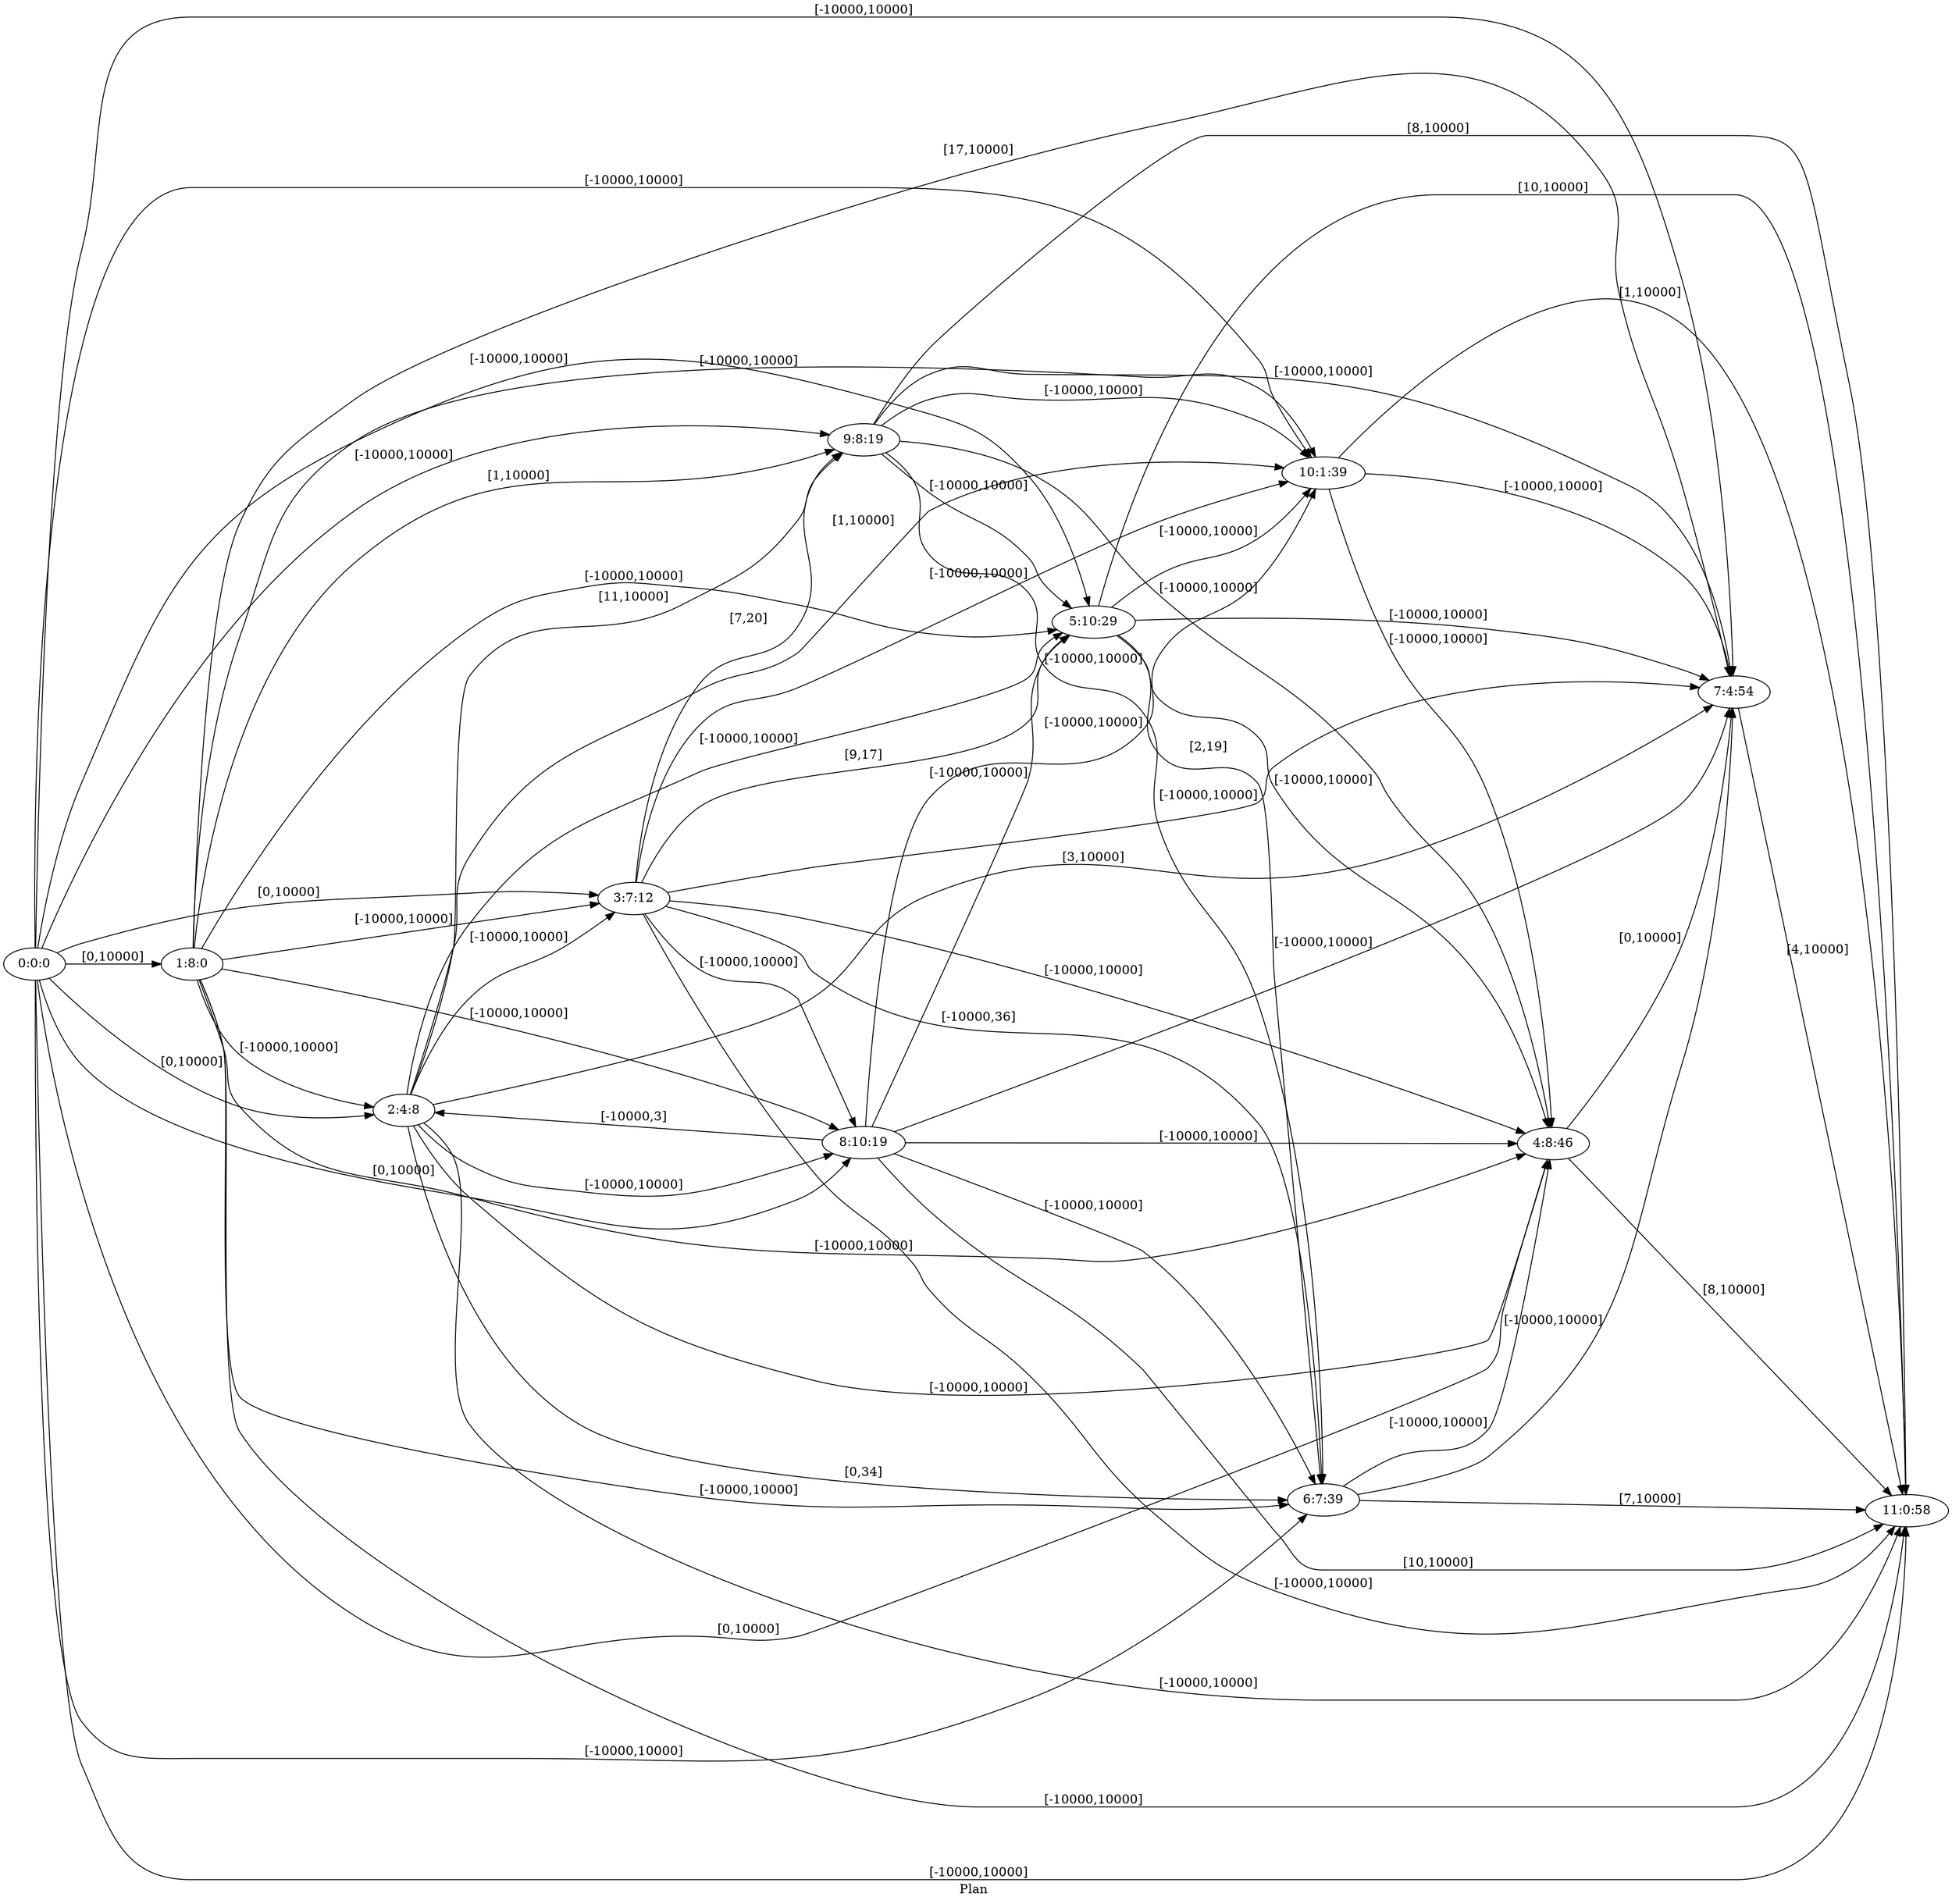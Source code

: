digraph G {
 rankdir = LR;
 nodesep = .45; 
 size = 30;
label="Plan ";
 fldt = 0.513509;
"0:0:0"->"1:8:0"[ label = "[0,10000]"];
"0:0:0"->"2:4:8"[ label = "[0,10000]"];
"0:0:0"->"3:7:12"[ label = "[0,10000]"];
"0:0:0"->"4:8:46"[ label = "[0,10000]"];
"0:0:0"->"5:10:29"[ label = "[-10000,10000]"];
"0:0:0"->"6:7:39"[ label = "[-10000,10000]"];
"0:0:0"->"7:4:54"[ label = "[-10000,10000]"];
"0:0:0"->"8:10:19"[ label = "[0,10000]"];
"0:0:0"->"9:8:19"[ label = "[-10000,10000]"];
"0:0:0"->"10:1:39"[ label = "[-10000,10000]"];
"0:0:0"->"11:0:58"[ label = "[-10000,10000]"];
"1:8:0"->"2:4:8"[ label = "[-10000,10000]"];
"1:8:0"->"3:7:12"[ label = "[-10000,10000]"];
"1:8:0"->"4:8:46"[ label = "[-10000,10000]"];
"1:8:0"->"5:10:29"[ label = "[-10000,10000]"];
"1:8:0"->"6:7:39"[ label = "[-10000,10000]"];
"1:8:0"->"7:4:54"[ label = "[17,10000]"];
"1:8:0"->"8:10:19"[ label = "[-10000,10000]"];
"1:8:0"->"9:8:19"[ label = "[1,10000]"];
"1:8:0"->"10:1:39"[ label = "[-10000,10000]"];
"1:8:0"->"11:0:58"[ label = "[-10000,10000]"];
"2:4:8"->"3:7:12"[ label = "[-10000,10000]"];
"2:4:8"->"4:8:46"[ label = "[-10000,10000]"];
"2:4:8"->"5:10:29"[ label = "[-10000,10000]"];
"2:4:8"->"6:7:39"[ label = "[0,34]"];
"2:4:8"->"7:4:54"[ label = "[3,10000]"];
"2:4:8"->"8:10:19"[ label = "[-10000,10000]"];
"2:4:8"->"9:8:19"[ label = "[11,10000]"];
"2:4:8"->"10:1:39"[ label = "[1,10000]"];
"2:4:8"->"11:0:58"[ label = "[-10000,10000]"];
"3:7:12"->"4:8:46"[ label = "[-10000,10000]"];
"3:7:12"->"5:10:29"[ label = "[9,17]"];
"3:7:12"->"6:7:39"[ label = "[-10000,36]"];
"3:7:12"->"7:4:54"[ label = "[-10000,10000]"];
"3:7:12"->"8:10:19"[ label = "[-10000,10000]"];
"3:7:12"->"9:8:19"[ label = "[7,20]"];
"3:7:12"->"10:1:39"[ label = "[-10000,10000]"];
"3:7:12"->"11:0:58"[ label = "[-10000,10000]"];
"4:8:46"->"7:4:54"[ label = "[0,10000]"];
"4:8:46"->"11:0:58"[ label = "[8,10000]"];
"5:10:29"->"4:8:46"[ label = "[-10000,10000]"];
"5:10:29"->"6:7:39"[ label = "[2,19]"];
"5:10:29"->"7:4:54"[ label = "[-10000,10000]"];
"5:10:29"->"10:1:39"[ label = "[-10000,10000]"];
"5:10:29"->"11:0:58"[ label = "[10,10000]"];
"6:7:39"->"4:8:46"[ label = "[-10000,10000]"];
"6:7:39"->"7:4:54"[ label = "[-10000,10000]"];
"6:7:39"->"11:0:58"[ label = "[7,10000]"];
"7:4:54"->"11:0:58"[ label = "[4,10000]"];
"8:10:19"->"2:4:8"[ label = "[-10000,3]"];
"8:10:19"->"4:8:46"[ label = "[-10000,10000]"];
"8:10:19"->"5:10:29"[ label = "[-10000,10000]"];
"8:10:19"->"6:7:39"[ label = "[-10000,10000]"];
"8:10:19"->"7:4:54"[ label = "[-10000,10000]"];
"8:10:19"->"10:1:39"[ label = "[-10000,10000]"];
"8:10:19"->"11:0:58"[ label = "[10,10000]"];
"9:8:19"->"4:8:46"[ label = "[-10000,10000]"];
"9:8:19"->"5:10:29"[ label = "[-10000,10000]"];
"9:8:19"->"6:7:39"[ label = "[-10000,10000]"];
"9:8:19"->"7:4:54"[ label = "[-10000,10000]"];
"9:8:19"->"10:1:39"[ label = "[-10000,10000]"];
"9:8:19"->"11:0:58"[ label = "[8,10000]"];
"10:1:39"->"4:8:46"[ label = "[-10000,10000]"];
"10:1:39"->"7:4:54"[ label = "[-10000,10000]"];
"10:1:39"->"11:0:58"[ label = "[1,10000]"];
}
